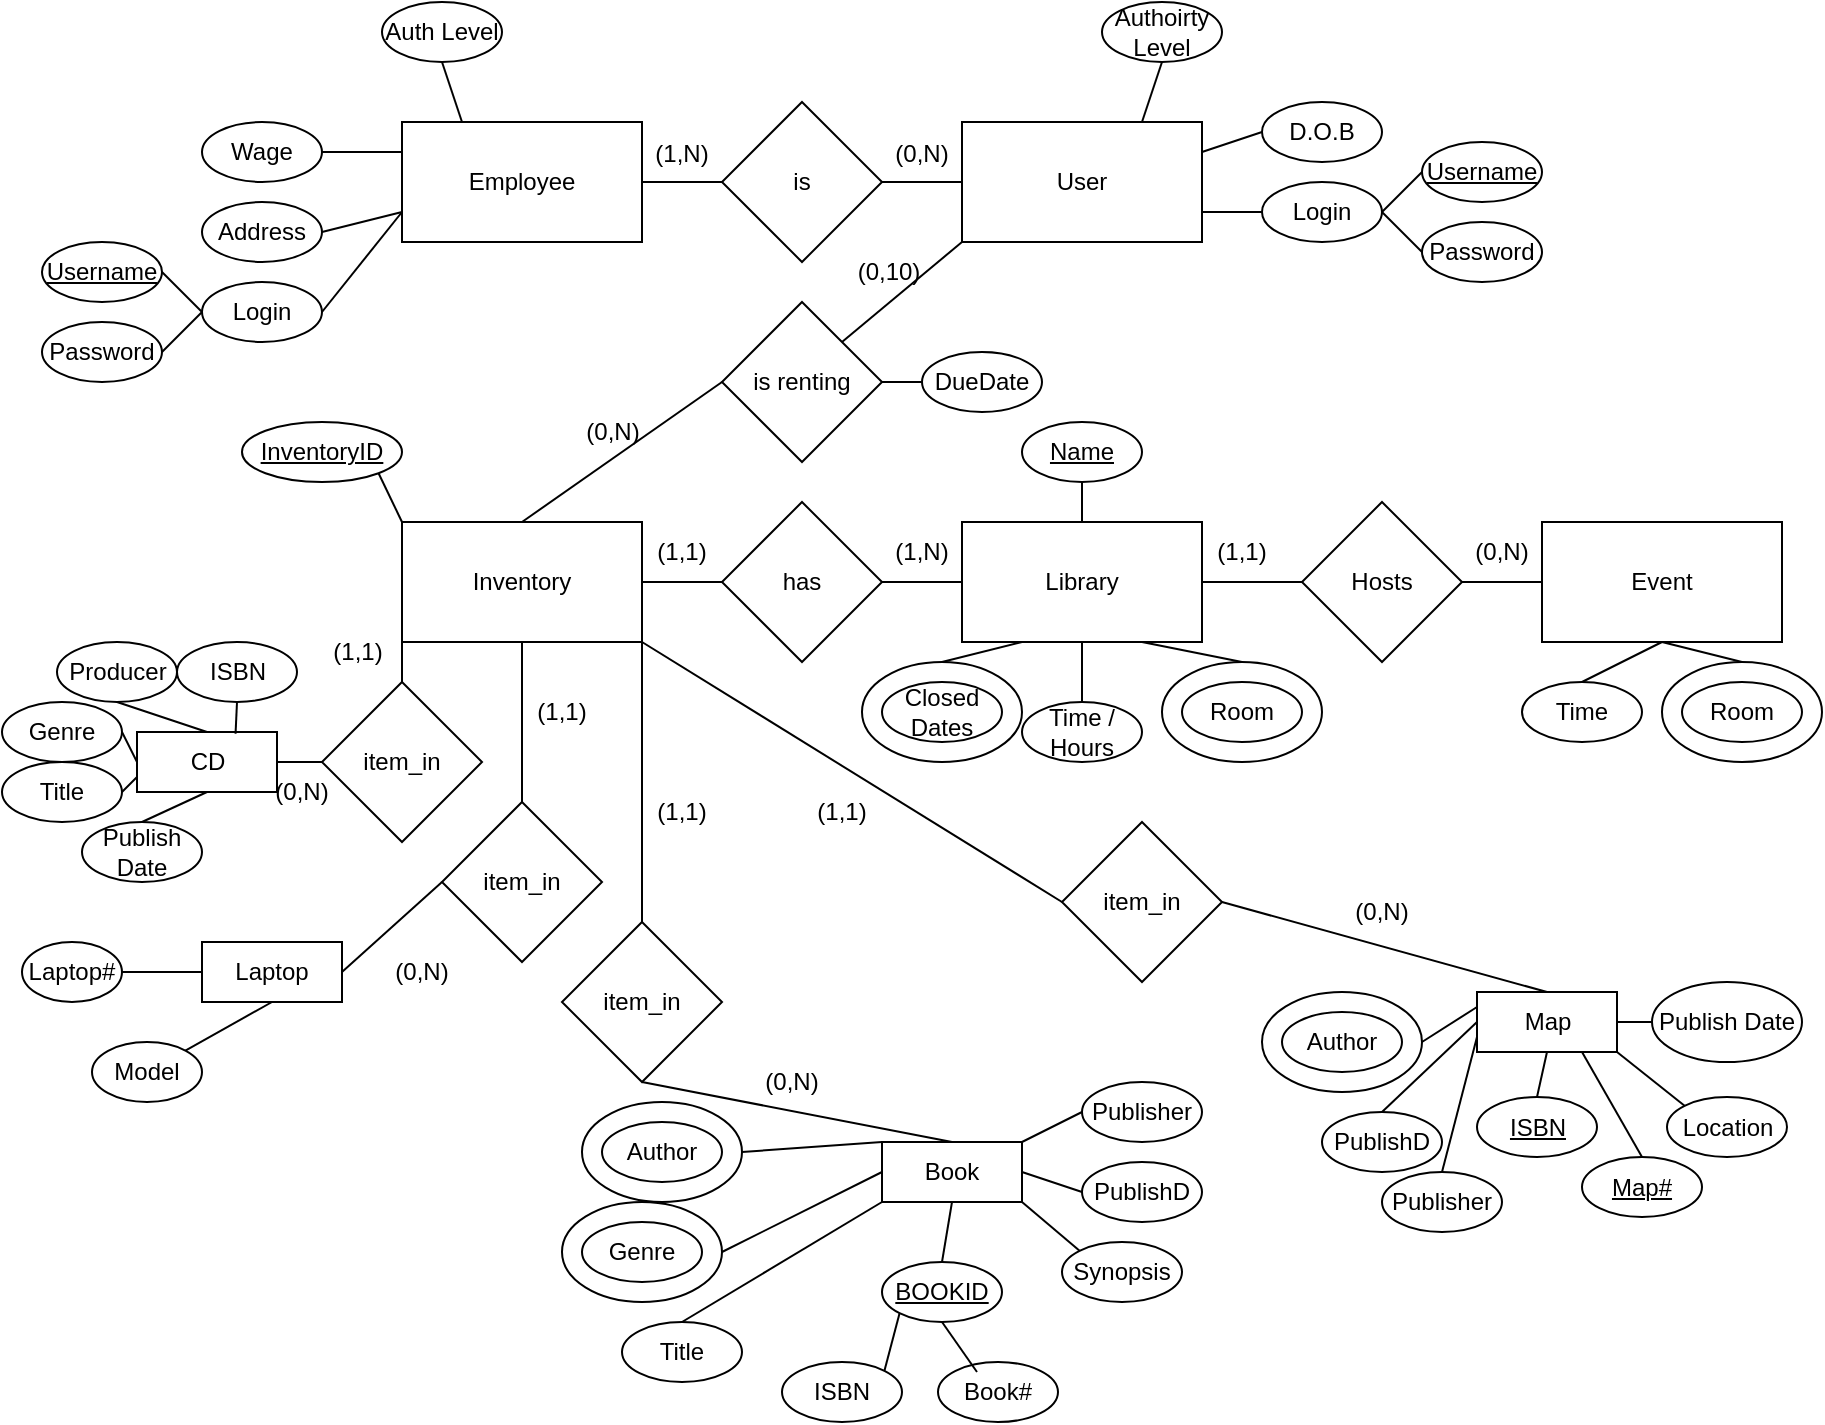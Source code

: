 <mxfile>
    <diagram id="7cVWoikjw2al0mrFs_u3" name="Page-1">
        <mxGraphModel dx="490" dy="432" grid="1" gridSize="10" guides="1" tooltips="1" connect="1" arrows="1" fold="1" page="1" pageScale="1" pageWidth="850" pageHeight="1100" math="0" shadow="0">
            <root>
                <mxCell id="0"/>
                <mxCell id="1" parent="0"/>
                <mxCell id="153" value="" style="ellipse;whiteSpace=wrap;html=1;" parent="1" vertex="1">
                    <mxGeometry x="630" y="525" width="80" height="50" as="geometry"/>
                </mxCell>
                <mxCell id="6" value="" style="ellipse;whiteSpace=wrap;html=1;" parent="1" vertex="1">
                    <mxGeometry x="580" y="360" width="80" height="50" as="geometry"/>
                </mxCell>
                <mxCell id="59" style="edgeStyle=none;html=1;exitX=1;exitY=0.5;exitDx=0;exitDy=0;entryX=0;entryY=0.5;entryDx=0;entryDy=0;endArrow=none;endFill=0;" parent="1" source="2" target="58" edge="1">
                    <mxGeometry relative="1" as="geometry"/>
                </mxCell>
                <mxCell id="2" value="Library" style="rounded=0;whiteSpace=wrap;html=1;" parent="1" vertex="1">
                    <mxGeometry x="480" y="290" width="120" height="60" as="geometry"/>
                </mxCell>
                <mxCell id="49" style="edgeStyle=none;html=1;exitX=1;exitY=0.5;exitDx=0;exitDy=0;entryX=0;entryY=0.5;entryDx=0;entryDy=0;endArrow=none;endFill=0;" parent="1" source="3" target="2" edge="1">
                    <mxGeometry relative="1" as="geometry"/>
                </mxCell>
                <mxCell id="3" value="has" style="rhombus;whiteSpace=wrap;html=1;" parent="1" vertex="1">
                    <mxGeometry x="360" y="280" width="80" height="80" as="geometry"/>
                </mxCell>
                <mxCell id="5" value="Room" style="ellipse;whiteSpace=wrap;html=1;" parent="1" vertex="1">
                    <mxGeometry x="590" y="370" width="60" height="30" as="geometry"/>
                </mxCell>
                <mxCell id="8" value="Time / Hours" style="ellipse;whiteSpace=wrap;html=1;" parent="1" vertex="1">
                    <mxGeometry x="510" y="380" width="60" height="30" as="geometry"/>
                </mxCell>
                <mxCell id="10" value="" style="endArrow=none;html=1;entryX=0.5;entryY=0;entryDx=0;entryDy=0;exitX=0.5;exitY=1;exitDx=0;exitDy=0;" parent="1" source="2" target="8" edge="1">
                    <mxGeometry width="50" height="50" relative="1" as="geometry">
                        <mxPoint x="520" y="360" as="sourcePoint"/>
                        <mxPoint x="480" y="380" as="targetPoint"/>
                    </mxGeometry>
                </mxCell>
                <mxCell id="11" value="" style="endArrow=none;html=1;entryX=0.5;entryY=0;entryDx=0;entryDy=0;exitX=0.75;exitY=1;exitDx=0;exitDy=0;" parent="1" source="2" target="6" edge="1">
                    <mxGeometry width="50" height="50" relative="1" as="geometry">
                        <mxPoint x="530" y="370" as="sourcePoint"/>
                        <mxPoint x="490" y="390" as="targetPoint"/>
                    </mxGeometry>
                </mxCell>
                <mxCell id="12" value="Employee" style="rounded=0;whiteSpace=wrap;html=1;" parent="1" vertex="1">
                    <mxGeometry x="200" y="90" width="120" height="60" as="geometry"/>
                </mxCell>
                <mxCell id="14" value="Wage" style="ellipse;whiteSpace=wrap;html=1;" parent="1" vertex="1">
                    <mxGeometry x="100" y="90" width="60" height="30" as="geometry"/>
                </mxCell>
                <mxCell id="16" value="Address" style="ellipse;whiteSpace=wrap;html=1;" parent="1" vertex="1">
                    <mxGeometry x="100" y="130" width="60" height="30" as="geometry"/>
                </mxCell>
                <mxCell id="17" value="Login" style="ellipse;whiteSpace=wrap;html=1;" parent="1" vertex="1">
                    <mxGeometry x="100" y="170" width="60" height="30" as="geometry"/>
                </mxCell>
                <mxCell id="18" value="Username" style="ellipse;whiteSpace=wrap;html=1;fontStyle=4" vertex="1" parent="1">
                    <mxGeometry x="20" y="150" width="60" height="30" as="geometry"/>
                </mxCell>
                <mxCell id="20" value="" style="endArrow=none;html=1;entryX=0;entryY=0.5;entryDx=0;entryDy=0;exitX=1;exitY=0.5;exitDx=0;exitDy=0;" edge="1" parent="1" source="18" target="17">
                    <mxGeometry width="50" height="50" relative="1" as="geometry">
                        <mxPoint x="50" y="350" as="sourcePoint"/>
                        <mxPoint x="110" y="220" as="targetPoint"/>
                    </mxGeometry>
                </mxCell>
                <mxCell id="21" value="" style="endArrow=none;html=1;entryX=1;entryY=0.5;entryDx=0;entryDy=0;exitX=0;exitY=0.5;exitDx=0;exitDy=0;" edge="1" parent="1" source="17" target="188">
                    <mxGeometry width="50" height="50" relative="1" as="geometry">
                        <mxPoint x="50" y="330" as="sourcePoint"/>
                        <mxPoint x="80.0" y="205" as="targetPoint"/>
                    </mxGeometry>
                </mxCell>
                <mxCell id="22" value="" style="endArrow=none;html=1;exitX=1;exitY=0.5;exitDx=0;exitDy=0;entryX=0;entryY=0.75;entryDx=0;entryDy=0;" parent="1" source="17" target="12" edge="1">
                    <mxGeometry width="50" height="50" relative="1" as="geometry">
                        <mxPoint x="70" y="330" as="sourcePoint"/>
                        <mxPoint x="210" y="190" as="targetPoint"/>
                    </mxGeometry>
                </mxCell>
                <mxCell id="23" value="" style="endArrow=none;html=1;exitX=1;exitY=0.5;exitDx=0;exitDy=0;entryX=0;entryY=0.75;entryDx=0;entryDy=0;" parent="1" source="16" target="12" edge="1">
                    <mxGeometry width="50" height="50" relative="1" as="geometry">
                        <mxPoint x="50" y="310" as="sourcePoint"/>
                        <mxPoint x="200" y="140" as="targetPoint"/>
                    </mxGeometry>
                </mxCell>
                <mxCell id="24" value="" style="endArrow=none;html=1;exitX=1;exitY=0.5;exitDx=0;exitDy=0;entryX=0;entryY=0.25;entryDx=0;entryDy=0;" parent="1" source="14" target="12" edge="1">
                    <mxGeometry width="50" height="50" relative="1" as="geometry">
                        <mxPoint x="50" y="340" as="sourcePoint"/>
                        <mxPoint x="200" y="105" as="targetPoint"/>
                    </mxGeometry>
                </mxCell>
                <mxCell id="26" value="Auth Level" style="ellipse;whiteSpace=wrap;html=1;" parent="1" vertex="1">
                    <mxGeometry x="190" y="30" width="60" height="30" as="geometry"/>
                </mxCell>
                <mxCell id="27" value="" style="endArrow=none;html=1;entryX=0.5;entryY=1;entryDx=0;entryDy=0;exitX=0.25;exitY=0;exitDx=0;exitDy=0;" parent="1" source="12" target="26" edge="1">
                    <mxGeometry width="50" height="50" relative="1" as="geometry">
                        <mxPoint x="140" y="290" as="sourcePoint"/>
                        <mxPoint x="190" y="240" as="targetPoint"/>
                    </mxGeometry>
                </mxCell>
                <mxCell id="44" style="edgeStyle=none;html=1;exitX=1;exitY=0.5;exitDx=0;exitDy=0;entryX=0;entryY=0.5;entryDx=0;entryDy=0;endArrow=none;endFill=0;" parent="1" source="28" target="29" edge="1">
                    <mxGeometry relative="1" as="geometry"/>
                </mxCell>
                <mxCell id="28" value="is" style="rhombus;whiteSpace=wrap;html=1;" parent="1" vertex="1">
                    <mxGeometry x="360" y="80" width="80" height="80" as="geometry"/>
                </mxCell>
                <mxCell id="141" style="edgeStyle=none;html=1;entryX=1;entryY=0;entryDx=0;entryDy=0;endArrow=none;endFill=0;exitX=0;exitY=1;exitDx=0;exitDy=0;" parent="1" source="29" target="140" edge="1">
                    <mxGeometry relative="1" as="geometry"/>
                </mxCell>
                <mxCell id="29" value="User" style="rounded=0;whiteSpace=wrap;html=1;" parent="1" vertex="1">
                    <mxGeometry x="480" y="90" width="120" height="60" as="geometry"/>
                </mxCell>
                <mxCell id="42" style="edgeStyle=none;html=1;exitX=0;exitY=0.5;exitDx=0;exitDy=0;entryX=1;entryY=0.5;entryDx=0;entryDy=0;endArrow=none;endFill=0;" parent="1" source="31" target="33" edge="1">
                    <mxGeometry relative="1" as="geometry"/>
                </mxCell>
                <mxCell id="31" value="Username" style="ellipse;whiteSpace=wrap;html=1;fontStyle=4" parent="1" vertex="1">
                    <mxGeometry x="710" y="100" width="60" height="30" as="geometry"/>
                </mxCell>
                <mxCell id="33" value="Login" style="ellipse;whiteSpace=wrap;html=1;fontStyle=0" parent="1" vertex="1">
                    <mxGeometry x="630" y="120" width="60" height="30" as="geometry"/>
                </mxCell>
                <mxCell id="41" style="edgeStyle=none;html=1;exitX=0;exitY=0.5;exitDx=0;exitDy=0;entryX=1;entryY=0.5;entryDx=0;entryDy=0;endArrow=none;endFill=0;" parent="1" source="34" target="33" edge="1">
                    <mxGeometry relative="1" as="geometry"/>
                </mxCell>
                <mxCell id="34" value="Password" style="ellipse;whiteSpace=wrap;html=1;fontStyle=0" parent="1" vertex="1">
                    <mxGeometry x="710" y="140" width="60" height="30" as="geometry"/>
                </mxCell>
                <mxCell id="40" style="edgeStyle=none;html=1;exitX=0;exitY=0.5;exitDx=0;exitDy=0;entryX=1;entryY=0.25;entryDx=0;entryDy=0;endArrow=none;endFill=0;" parent="1" source="35" target="29" edge="1">
                    <mxGeometry relative="1" as="geometry"/>
                </mxCell>
                <mxCell id="35" value="D.O.B" style="ellipse;whiteSpace=wrap;html=1;" parent="1" vertex="1">
                    <mxGeometry x="630" y="80" width="60" height="30" as="geometry"/>
                </mxCell>
                <mxCell id="36" value="Authoirty Level" style="ellipse;whiteSpace=wrap;html=1;" parent="1" vertex="1">
                    <mxGeometry x="550" y="30" width="60" height="30" as="geometry"/>
                </mxCell>
                <mxCell id="38" value="" style="endArrow=none;html=1;entryX=0.5;entryY=1;entryDx=0;entryDy=0;exitX=0.75;exitY=0;exitDx=0;exitDy=0;" parent="1" source="29" target="36" edge="1">
                    <mxGeometry width="50" height="50" relative="1" as="geometry">
                        <mxPoint x="570" y="90" as="sourcePoint"/>
                        <mxPoint x="570" y="210" as="targetPoint"/>
                    </mxGeometry>
                </mxCell>
                <mxCell id="39" value="" style="endArrow=none;html=1;entryX=1;entryY=0.75;entryDx=0;entryDy=0;exitX=0;exitY=0.5;exitDx=0;exitDy=0;" parent="1" source="33" target="29" edge="1">
                    <mxGeometry width="50" height="50" relative="1" as="geometry">
                        <mxPoint x="520" y="100" as="sourcePoint"/>
                        <mxPoint x="510" y="70" as="targetPoint"/>
                    </mxGeometry>
                </mxCell>
                <mxCell id="48" style="edgeStyle=none;html=1;exitX=1;exitY=0.5;exitDx=0;exitDy=0;entryX=0;entryY=0.5;entryDx=0;entryDy=0;endArrow=none;endFill=0;" parent="1" source="45" target="3" edge="1">
                    <mxGeometry relative="1" as="geometry">
                        <Array as="points"/>
                    </mxGeometry>
                </mxCell>
                <mxCell id="123" style="edgeStyle=none;html=1;entryX=0.5;entryY=0;entryDx=0;entryDy=0;endArrow=none;endFill=0;exitX=1;exitY=1;exitDx=0;exitDy=0;" parent="1" source="45" target="121" edge="1">
                    <mxGeometry relative="1" as="geometry">
                        <mxPoint x="300" y="360" as="sourcePoint"/>
                    </mxGeometry>
                </mxCell>
                <mxCell id="186" style="edgeStyle=none;html=1;exitX=0;exitY=0;exitDx=0;exitDy=0;entryX=1;entryY=1;entryDx=0;entryDy=0;endArrow=none;endFill=0;" edge="1" parent="1" source="45" target="185">
                    <mxGeometry relative="1" as="geometry"/>
                </mxCell>
                <mxCell id="45" value="Inventory" style="rounded=0;whiteSpace=wrap;html=1;" parent="1" vertex="1">
                    <mxGeometry x="200" y="290" width="120" height="60" as="geometry"/>
                </mxCell>
                <mxCell id="46" value="" style="html=1;endArrow=none;endFill=0;entryX=0;entryY=0.5;entryDx=0;entryDy=0;exitX=1;exitY=0.5;exitDx=0;exitDy=0;" parent="1" source="12" target="28" edge="1">
                    <mxGeometry width="100" relative="1" as="geometry">
                        <mxPoint x="250" y="240" as="sourcePoint"/>
                        <mxPoint x="350" y="240" as="targetPoint"/>
                    </mxGeometry>
                </mxCell>
                <mxCell id="50" value="Event" style="rounded=0;whiteSpace=wrap;html=1;" parent="1" vertex="1">
                    <mxGeometry x="770" y="290" width="120" height="60" as="geometry"/>
                </mxCell>
                <mxCell id="56" style="edgeStyle=none;html=1;exitX=0.5;exitY=0;exitDx=0;exitDy=0;entryX=0.5;entryY=1;entryDx=0;entryDy=0;endArrow=none;endFill=0;" parent="1" source="51" target="50" edge="1">
                    <mxGeometry relative="1" as="geometry"/>
                </mxCell>
                <mxCell id="51" value="Time" style="ellipse;whiteSpace=wrap;html=1;" parent="1" vertex="1">
                    <mxGeometry x="760" y="370" width="60" height="30" as="geometry"/>
                </mxCell>
                <mxCell id="57" style="edgeStyle=none;html=1;exitX=0.5;exitY=0;exitDx=0;exitDy=0;entryX=0.5;entryY=1;entryDx=0;entryDy=0;endArrow=none;endFill=0;" parent="1" source="52" target="50" edge="1">
                    <mxGeometry relative="1" as="geometry"/>
                </mxCell>
                <mxCell id="52" value="" style="ellipse;whiteSpace=wrap;html=1;" parent="1" vertex="1">
                    <mxGeometry x="830" y="360" width="80" height="50" as="geometry"/>
                </mxCell>
                <mxCell id="53" value="Room" style="ellipse;whiteSpace=wrap;html=1;" parent="1" vertex="1">
                    <mxGeometry x="840" y="370" width="60" height="30" as="geometry"/>
                </mxCell>
                <mxCell id="60" style="edgeStyle=none;html=1;exitX=1;exitY=0.5;exitDx=0;exitDy=0;entryX=0;entryY=0.5;entryDx=0;entryDy=0;endArrow=none;endFill=0;" parent="1" source="58" target="50" edge="1">
                    <mxGeometry relative="1" as="geometry"/>
                </mxCell>
                <mxCell id="58" value="Hosts" style="rhombus;whiteSpace=wrap;html=1;" parent="1" vertex="1">
                    <mxGeometry x="650" y="280" width="80" height="80" as="geometry"/>
                </mxCell>
                <mxCell id="62" style="edgeStyle=none;html=1;exitX=0.5;exitY=0;exitDx=0;exitDy=0;entryX=0;entryY=1;entryDx=0;entryDy=0;endArrow=none;endFill=0;" parent="1" source="61" target="45" edge="1">
                    <mxGeometry relative="1" as="geometry"/>
                </mxCell>
                <mxCell id="145" style="edgeStyle=none;html=1;entryX=1;entryY=0.5;entryDx=0;entryDy=0;endArrow=none;endFill=0;exitX=0;exitY=0.5;exitDx=0;exitDy=0;" parent="1" source="61" target="66" edge="1">
                    <mxGeometry relative="1" as="geometry">
                        <mxPoint x="210" y="410" as="sourcePoint"/>
                    </mxGeometry>
                </mxCell>
                <mxCell id="61" value="item_in" style="rhombus;whiteSpace=wrap;html=1;" parent="1" vertex="1">
                    <mxGeometry x="160" y="370" width="80" height="80" as="geometry"/>
                </mxCell>
                <mxCell id="88" style="edgeStyle=none;html=1;exitX=1;exitY=0;exitDx=0;exitDy=0;entryX=0;entryY=0.5;entryDx=0;entryDy=0;endArrow=none;endFill=0;" parent="1" source="63" target="87" edge="1">
                    <mxGeometry relative="1" as="geometry"/>
                </mxCell>
                <mxCell id="164" style="edgeStyle=none;html=1;exitX=0;exitY=0.5;exitDx=0;exitDy=0;entryX=1;entryY=0.5;entryDx=0;entryDy=0;endArrow=none;endFill=0;" parent="1" source="63" target="155" edge="1">
                    <mxGeometry relative="1" as="geometry"/>
                </mxCell>
                <mxCell id="168" style="edgeStyle=none;html=1;exitX=0.5;exitY=1;exitDx=0;exitDy=0;entryX=0.5;entryY=0;entryDx=0;entryDy=0;endArrow=none;endFill=0;" parent="1" source="63" target="167" edge="1">
                    <mxGeometry relative="1" as="geometry"/>
                </mxCell>
                <mxCell id="63" value="Book" style="rounded=0;whiteSpace=wrap;html=1;" parent="1" vertex="1">
                    <mxGeometry x="440" y="600" width="70" height="30" as="geometry"/>
                </mxCell>
                <mxCell id="66" value="CD" style="rounded=0;whiteSpace=wrap;html=1;" parent="1" vertex="1">
                    <mxGeometry x="67.5" y="395" width="70" height="30" as="geometry"/>
                </mxCell>
                <mxCell id="67" value="Map" style="rounded=0;whiteSpace=wrap;html=1;" parent="1" vertex="1">
                    <mxGeometry x="737.5" y="525" width="70" height="30" as="geometry"/>
                </mxCell>
                <mxCell id="68" value="Laptop" style="rounded=0;whiteSpace=wrap;html=1;" parent="1" vertex="1">
                    <mxGeometry x="100" y="500" width="70" height="30" as="geometry"/>
                </mxCell>
                <mxCell id="96" style="edgeStyle=none;html=1;exitX=0.5;exitY=0;exitDx=0;exitDy=0;entryX=0;entryY=1;entryDx=0;entryDy=0;endArrow=none;endFill=0;" parent="1" source="71" target="63" edge="1">
                    <mxGeometry relative="1" as="geometry"/>
                </mxCell>
                <mxCell id="71" value="Title" style="ellipse;whiteSpace=wrap;html=1;" parent="1" vertex="1">
                    <mxGeometry x="310" y="690" width="60" height="30" as="geometry"/>
                </mxCell>
                <mxCell id="78" style="edgeStyle=none;html=1;exitX=0;exitY=0.5;exitDx=0;exitDy=0;entryX=1;entryY=0.5;entryDx=0;entryDy=0;endArrow=none;endFill=0;" parent="1" source="72" target="63" edge="1">
                    <mxGeometry relative="1" as="geometry"/>
                </mxCell>
                <mxCell id="72" value="PublishD" style="ellipse;whiteSpace=wrap;html=1;" parent="1" vertex="1">
                    <mxGeometry x="540" y="610" width="60" height="30" as="geometry"/>
                </mxCell>
                <mxCell id="154" style="edgeStyle=none;html=1;exitX=1;exitY=0.5;exitDx=0;exitDy=0;entryX=0;entryY=0.75;entryDx=0;entryDy=0;endArrow=none;endFill=0;" parent="1" source="74" target="66" edge="1">
                    <mxGeometry relative="1" as="geometry"/>
                </mxCell>
                <mxCell id="74" value="Title" style="ellipse;whiteSpace=wrap;html=1;" parent="1" vertex="1">
                    <mxGeometry y="410" width="60" height="30" as="geometry"/>
                </mxCell>
                <mxCell id="81" style="edgeStyle=none;html=1;exitX=0.5;exitY=0;exitDx=0;exitDy=0;endArrow=none;endFill=0;entryX=0.5;entryY=1;entryDx=0;entryDy=0;" parent="1" source="77" target="66" edge="1">
                    <mxGeometry relative="1" as="geometry">
                        <mxPoint x="107.5" y="435" as="targetPoint"/>
                    </mxGeometry>
                </mxCell>
                <mxCell id="77" value="Publish Date" style="ellipse;whiteSpace=wrap;html=1;" parent="1" vertex="1">
                    <mxGeometry x="40" y="440" width="60" height="30" as="geometry"/>
                </mxCell>
                <mxCell id="79" value="Book#" style="ellipse;whiteSpace=wrap;html=1;" parent="1" vertex="1">
                    <mxGeometry x="468" y="710" width="60" height="30" as="geometry"/>
                </mxCell>
                <mxCell id="82" style="edgeStyle=none;html=1;exitX=0.5;exitY=1;exitDx=0;exitDy=0;entryX=0.5;entryY=0;entryDx=0;entryDy=0;endArrow=none;endFill=0;" parent="1" source="80" target="66" edge="1">
                    <mxGeometry relative="1" as="geometry"/>
                </mxCell>
                <mxCell id="80" value="Producer" style="ellipse;whiteSpace=wrap;html=1;" parent="1" vertex="1">
                    <mxGeometry x="27.5" y="350" width="60" height="30" as="geometry"/>
                </mxCell>
                <mxCell id="94" style="edgeStyle=none;html=1;exitX=0;exitY=0;exitDx=0;exitDy=0;entryX=1;entryY=1;entryDx=0;entryDy=0;endArrow=none;endFill=0;" parent="1" source="83" target="63" edge="1">
                    <mxGeometry relative="1" as="geometry"/>
                </mxCell>
                <mxCell id="83" value="Synopsis" style="ellipse;whiteSpace=wrap;html=1;" parent="1" vertex="1">
                    <mxGeometry x="530" y="650" width="60" height="30" as="geometry"/>
                </mxCell>
                <mxCell id="85" style="edgeStyle=none;html=1;exitX=1;exitY=0.5;exitDx=0;exitDy=0;entryX=0;entryY=0.5;entryDx=0;entryDy=0;endArrow=none;endFill=0;" parent="1" source="84" target="66" edge="1">
                    <mxGeometry relative="1" as="geometry"/>
                </mxCell>
                <mxCell id="84" value="Genre" style="ellipse;whiteSpace=wrap;html=1;" parent="1" vertex="1">
                    <mxGeometry y="380" width="60" height="30" as="geometry"/>
                </mxCell>
                <mxCell id="87" value="Publisher" style="ellipse;whiteSpace=wrap;html=1;" parent="1" vertex="1">
                    <mxGeometry x="540" y="570" width="60" height="30" as="geometry"/>
                </mxCell>
                <mxCell id="101" style="edgeStyle=none;html=1;entryX=0.5;entryY=1;entryDx=0;entryDy=0;endArrow=none;endFill=0;" parent="1" source="92" target="68" edge="1">
                    <mxGeometry relative="1" as="geometry"/>
                </mxCell>
                <mxCell id="92" value="Model" style="ellipse;whiteSpace=wrap;html=1;" parent="1" vertex="1">
                    <mxGeometry x="45" y="550" width="55" height="30" as="geometry"/>
                </mxCell>
                <mxCell id="99" value="ISBN" style="ellipse;whiteSpace=wrap;html=1;" parent="1" vertex="1">
                    <mxGeometry x="390" y="710" width="60" height="30" as="geometry"/>
                </mxCell>
                <mxCell id="103" style="edgeStyle=none;html=1;endArrow=none;endFill=0;" parent="1" source="97" target="68" edge="1">
                    <mxGeometry relative="1" as="geometry"/>
                </mxCell>
                <mxCell id="97" value="Laptop#" style="ellipse;whiteSpace=wrap;html=1;" parent="1" vertex="1">
                    <mxGeometry x="10" y="500" width="50" height="30" as="geometry"/>
                </mxCell>
                <mxCell id="112" style="edgeStyle=none;html=1;endArrow=none;endFill=0;entryX=1;entryY=0.5;entryDx=0;entryDy=0;" parent="1" source="105" target="67" edge="1">
                    <mxGeometry relative="1" as="geometry">
                        <mxPoint x="773" y="545" as="targetPoint"/>
                    </mxGeometry>
                </mxCell>
                <mxCell id="105" value="Publish Date" style="ellipse;whiteSpace=wrap;html=1;" parent="1" vertex="1">
                    <mxGeometry x="825" y="520" width="75" height="40" as="geometry"/>
                </mxCell>
                <mxCell id="109" value="" style="ellipse;whiteSpace=wrap;html=1;" parent="1" vertex="1">
                    <mxGeometry x="430" y="360" width="80" height="50" as="geometry"/>
                </mxCell>
                <mxCell id="110" value="Closed Dates" style="ellipse;whiteSpace=wrap;html=1;" parent="1" vertex="1">
                    <mxGeometry x="440" y="370" width="60" height="30" as="geometry"/>
                </mxCell>
                <mxCell id="111" value="" style="endArrow=none;html=1;entryX=0.5;entryY=0;entryDx=0;entryDy=0;exitX=0.25;exitY=1;exitDx=0;exitDy=0;" parent="1" source="2" target="109" edge="1">
                    <mxGeometry width="50" height="50" relative="1" as="geometry">
                        <mxPoint x="430" y="430" as="sourcePoint"/>
                        <mxPoint x="350" y="470" as="targetPoint"/>
                    </mxGeometry>
                </mxCell>
                <mxCell id="174" style="edgeStyle=none;html=1;exitX=0.5;exitY=0;exitDx=0;exitDy=0;entryX=0.75;entryY=1;entryDx=0;entryDy=0;endArrow=none;endFill=0;" parent="1" source="114" target="67" edge="1">
                    <mxGeometry relative="1" as="geometry"/>
                </mxCell>
                <mxCell id="114" value="&lt;span&gt;Map#&lt;/span&gt;" style="ellipse;whiteSpace=wrap;html=1;fontStyle=4" parent="1" vertex="1">
                    <mxGeometry x="790" y="607.5" width="60" height="30" as="geometry"/>
                </mxCell>
                <mxCell id="115" value="(1,N)" style="text;html=1;strokeColor=none;fillColor=none;align=center;verticalAlign=middle;whiteSpace=wrap;rounded=0;" parent="1" vertex="1">
                    <mxGeometry x="310" y="91" width="60" height="30" as="geometry"/>
                </mxCell>
                <mxCell id="116" value="(0,N)" style="text;html=1;strokeColor=none;fillColor=none;align=center;verticalAlign=middle;whiteSpace=wrap;rounded=0;" parent="1" vertex="1">
                    <mxGeometry x="430" y="91" width="60" height="30" as="geometry"/>
                </mxCell>
                <mxCell id="120" style="edgeStyle=none;html=1;exitX=0;exitY=0;exitDx=0;exitDy=0;entryX=1;entryY=1;entryDx=0;entryDy=0;endArrow=none;endFill=0;" parent="1" source="119" target="67" edge="1">
                    <mxGeometry relative="1" as="geometry"/>
                </mxCell>
                <mxCell id="119" value="Location" style="ellipse;whiteSpace=wrap;html=1;" parent="1" vertex="1">
                    <mxGeometry x="832.5" y="577.5" width="60" height="30" as="geometry"/>
                </mxCell>
                <mxCell id="124" style="edgeStyle=none;html=1;exitX=0.5;exitY=1;exitDx=0;exitDy=0;entryX=0.5;entryY=0;entryDx=0;entryDy=0;endArrow=none;endFill=0;" parent="1" source="121" target="63" edge="1">
                    <mxGeometry relative="1" as="geometry"/>
                </mxCell>
                <mxCell id="121" value="item_in" style="rhombus;whiteSpace=wrap;html=1;" parent="1" vertex="1">
                    <mxGeometry x="280" y="490" width="80" height="80" as="geometry"/>
                </mxCell>
                <mxCell id="125" value="(1,1)" style="text;html=1;strokeColor=none;fillColor=none;align=center;verticalAlign=middle;whiteSpace=wrap;rounded=0;" parent="1" vertex="1">
                    <mxGeometry x="310" y="290" width="60" height="30" as="geometry"/>
                </mxCell>
                <mxCell id="172" style="edgeStyle=none;html=1;exitX=0.5;exitY=0;exitDx=0;exitDy=0;entryX=0.5;entryY=1;entryDx=0;entryDy=0;endArrow=none;endFill=0;" parent="1" source="126" target="67" edge="1">
                    <mxGeometry relative="1" as="geometry"/>
                </mxCell>
                <mxCell id="126" value="&lt;u&gt;ISBN&lt;/u&gt;" style="ellipse;whiteSpace=wrap;html=1;" parent="1" vertex="1">
                    <mxGeometry x="737.5" y="577.5" width="60" height="30" as="geometry"/>
                </mxCell>
                <mxCell id="127" value="(1,N)" style="text;html=1;strokeColor=none;fillColor=none;align=center;verticalAlign=middle;whiteSpace=wrap;rounded=0;" parent="1" vertex="1">
                    <mxGeometry x="430" y="290" width="60" height="30" as="geometry"/>
                </mxCell>
                <mxCell id="128" value="(1,1)" style="text;html=1;strokeColor=none;fillColor=none;align=center;verticalAlign=middle;whiteSpace=wrap;rounded=0;" parent="1" vertex="1">
                    <mxGeometry x="590" y="290" width="60" height="30" as="geometry"/>
                </mxCell>
                <mxCell id="130" value="(0,N)" style="text;html=1;strokeColor=none;fillColor=none;align=center;verticalAlign=middle;whiteSpace=wrap;rounded=0;" parent="1" vertex="1">
                    <mxGeometry x="720" y="290" width="60" height="30" as="geometry"/>
                </mxCell>
                <mxCell id="132" value="" style="endArrow=none;html=1;entryX=0;entryY=0.75;entryDx=0;entryDy=0;exitX=0.5;exitY=0;exitDx=0;exitDy=0;" parent="1" source="133" target="67" edge="1">
                    <mxGeometry width="50" height="50" relative="1" as="geometry">
                        <mxPoint x="640" y="555" as="sourcePoint"/>
                        <mxPoint x="737.5" y="557.5" as="targetPoint"/>
                    </mxGeometry>
                </mxCell>
                <mxCell id="133" value="Publisher" style="ellipse;whiteSpace=wrap;html=1;" parent="1" vertex="1">
                    <mxGeometry x="690" y="615" width="60" height="30" as="geometry"/>
                </mxCell>
                <mxCell id="136" value="(0,N)" style="text;html=1;strokeColor=none;fillColor=none;align=center;verticalAlign=middle;whiteSpace=wrap;rounded=0;" parent="1" vertex="1">
                    <mxGeometry x="365" y="555" width="60" height="30" as="geometry"/>
                </mxCell>
                <mxCell id="138" style="edgeStyle=none;html=1;exitX=0.5;exitY=1;exitDx=0;exitDy=0;entryX=0.704;entryY=0.029;entryDx=0;entryDy=0;entryPerimeter=0;endArrow=none;endFill=0;" parent="1" source="137" target="66" edge="1">
                    <mxGeometry relative="1" as="geometry"/>
                </mxCell>
                <mxCell id="137" value="ISBN" style="ellipse;whiteSpace=wrap;html=1;" parent="1" vertex="1">
                    <mxGeometry x="87.5" y="350" width="60" height="30" as="geometry"/>
                </mxCell>
                <mxCell id="139" value="(1,1)" style="text;html=1;strokeColor=none;fillColor=none;align=center;verticalAlign=middle;whiteSpace=wrap;rounded=0;" parent="1" vertex="1">
                    <mxGeometry x="310" y="420" width="60" height="30" as="geometry"/>
                </mxCell>
                <mxCell id="142" style="edgeStyle=none;html=1;exitX=0;exitY=0.5;exitDx=0;exitDy=0;entryX=0.5;entryY=0;entryDx=0;entryDy=0;endArrow=none;endFill=0;" parent="1" source="140" target="45" edge="1">
                    <mxGeometry relative="1" as="geometry"/>
                </mxCell>
                <mxCell id="140" value="is renting" style="rhombus;whiteSpace=wrap;html=1;" parent="1" vertex="1">
                    <mxGeometry x="360" y="180" width="80" height="80" as="geometry"/>
                </mxCell>
                <mxCell id="143" value="(0,10)" style="text;html=1;align=center;verticalAlign=middle;resizable=0;points=[];autosize=1;strokeColor=none;fillColor=none;" parent="1" vertex="1">
                    <mxGeometry x="418" y="150" width="50" height="30" as="geometry"/>
                </mxCell>
                <mxCell id="146" style="edgeStyle=none;html=1;exitX=0;exitY=0.5;exitDx=0;exitDy=0;entryX=1;entryY=0.5;entryDx=0;entryDy=0;endArrow=none;endFill=0;" parent="1" source="144" target="140" edge="1">
                    <mxGeometry relative="1" as="geometry"/>
                </mxCell>
                <mxCell id="144" value="DueDate" style="ellipse;whiteSpace=wrap;html=1;" parent="1" vertex="1">
                    <mxGeometry x="460" y="205" width="60" height="30" as="geometry"/>
                </mxCell>
                <mxCell id="147" value="" style="endArrow=none;html=1;entryX=0;entryY=0.5;entryDx=0;entryDy=0;exitX=0.5;exitY=0;exitDx=0;exitDy=0;" parent="1" source="148" target="67" edge="1">
                    <mxGeometry width="50" height="50" relative="1" as="geometry">
                        <mxPoint x="630" y="575" as="sourcePoint"/>
                        <mxPoint x="667.5" y="555" as="targetPoint"/>
                    </mxGeometry>
                </mxCell>
                <mxCell id="148" value="PublishD" style="ellipse;whiteSpace=wrap;html=1;" parent="1" vertex="1">
                    <mxGeometry x="660" y="585" width="60" height="30" as="geometry"/>
                </mxCell>
                <mxCell id="149" value="(0,N)" style="text;html=1;align=center;verticalAlign=middle;resizable=0;points=[];autosize=1;strokeColor=none;fillColor=none;" parent="1" vertex="1">
                    <mxGeometry x="280" y="230" width="50" height="30" as="geometry"/>
                </mxCell>
                <mxCell id="150" value="" style="endArrow=none;html=1;entryX=1;entryY=0.5;entryDx=0;entryDy=0;exitX=0;exitY=0.25;exitDx=0;exitDy=0;" parent="1" source="67" target="153" edge="1">
                    <mxGeometry width="50" height="50" relative="1" as="geometry">
                        <mxPoint x="742.5" y="540.63" as="sourcePoint"/>
                        <mxPoint x="665" y="529.38" as="targetPoint"/>
                        <Array as="points"/>
                    </mxGeometry>
                </mxCell>
                <mxCell id="151" value="Author" style="ellipse;whiteSpace=wrap;html=1;shadow=0;" parent="1" vertex="1">
                    <mxGeometry x="640" y="535" width="60" height="30" as="geometry"/>
                </mxCell>
                <mxCell id="155" value="" style="ellipse;whiteSpace=wrap;html=1;" parent="1" vertex="1">
                    <mxGeometry x="280" y="630" width="80" height="50" as="geometry"/>
                </mxCell>
                <mxCell id="156" value="Genre" style="ellipse;whiteSpace=wrap;html=1;" parent="1" vertex="1">
                    <mxGeometry x="290" y="640" width="60" height="30" as="geometry"/>
                </mxCell>
                <mxCell id="158" style="edgeStyle=none;html=1;exitX=0;exitY=0.5;exitDx=0;exitDy=0;entryX=1;entryY=0.5;entryDx=0;entryDy=0;endArrow=none;endFill=0;" parent="1" source="157" target="68" edge="1">
                    <mxGeometry relative="1" as="geometry"/>
                </mxCell>
                <mxCell id="157" value="item_in" style="rhombus;whiteSpace=wrap;html=1;" parent="1" vertex="1">
                    <mxGeometry x="220" y="430" width="80" height="80" as="geometry"/>
                </mxCell>
                <mxCell id="159" style="edgeStyle=none;html=1;exitX=0.5;exitY=0;exitDx=0;exitDy=0;entryX=0.5;entryY=1;entryDx=0;entryDy=0;endArrow=none;endFill=0;" parent="1" source="157" target="45" edge="1">
                    <mxGeometry relative="1" as="geometry"/>
                </mxCell>
                <mxCell id="165" style="edgeStyle=none;html=1;exitX=1;exitY=0.5;exitDx=0;exitDy=0;entryX=0;entryY=0;entryDx=0;entryDy=0;endArrow=none;endFill=0;" parent="1" source="160" target="63" edge="1">
                    <mxGeometry relative="1" as="geometry"/>
                </mxCell>
                <mxCell id="160" value="" style="ellipse;whiteSpace=wrap;html=1;" parent="1" vertex="1">
                    <mxGeometry x="290" y="580" width="80" height="50" as="geometry"/>
                </mxCell>
                <mxCell id="161" value="Author" style="ellipse;whiteSpace=wrap;html=1;" parent="1" vertex="1">
                    <mxGeometry x="300" y="590" width="60" height="30" as="geometry"/>
                </mxCell>
                <mxCell id="163" style="edgeStyle=none;html=1;exitX=1;exitY=0.5;exitDx=0;exitDy=0;endArrow=none;endFill=0;entryX=0.5;entryY=0;entryDx=0;entryDy=0;" parent="1" source="162" target="67" edge="1">
                    <mxGeometry relative="1" as="geometry">
                        <mxPoint x="770" y="510" as="targetPoint"/>
                    </mxGeometry>
                </mxCell>
                <mxCell id="166" style="edgeStyle=none;html=1;exitX=0;exitY=0.5;exitDx=0;exitDy=0;entryX=1;entryY=1;entryDx=0;entryDy=0;endArrow=none;endFill=0;" parent="1" source="162" target="45" edge="1">
                    <mxGeometry relative="1" as="geometry"/>
                </mxCell>
                <mxCell id="162" value="item_in" style="rhombus;whiteSpace=wrap;html=1;" parent="1" vertex="1">
                    <mxGeometry x="530" y="440" width="80" height="80" as="geometry"/>
                </mxCell>
                <mxCell id="169" style="edgeStyle=none;html=1;exitX=0;exitY=1;exitDx=0;exitDy=0;entryX=1;entryY=0;entryDx=0;entryDy=0;endArrow=none;endFill=0;" parent="1" source="167" target="99" edge="1">
                    <mxGeometry relative="1" as="geometry"/>
                </mxCell>
                <mxCell id="171" style="edgeStyle=none;html=1;exitX=0.5;exitY=1;exitDx=0;exitDy=0;entryX=0.325;entryY=0.167;entryDx=0;entryDy=0;entryPerimeter=0;endArrow=none;endFill=0;" parent="1" source="167" target="79" edge="1">
                    <mxGeometry relative="1" as="geometry"/>
                </mxCell>
                <mxCell id="167" value="&lt;u&gt;BOOKID&lt;/u&gt;" style="ellipse;whiteSpace=wrap;html=1;" parent="1" vertex="1">
                    <mxGeometry x="440" y="660" width="60" height="30" as="geometry"/>
                </mxCell>
                <mxCell id="173" value="(1,1)" style="text;html=1;strokeColor=none;fillColor=none;align=center;verticalAlign=middle;whiteSpace=wrap;rounded=0;" parent="1" vertex="1">
                    <mxGeometry x="250" y="370" width="60" height="30" as="geometry"/>
                </mxCell>
                <mxCell id="175" value="(1,1)" style="text;html=1;strokeColor=none;fillColor=none;align=center;verticalAlign=middle;whiteSpace=wrap;rounded=0;" parent="1" vertex="1">
                    <mxGeometry x="147.5" y="340" width="60" height="30" as="geometry"/>
                </mxCell>
                <mxCell id="178" value="(1,1)" style="text;html=1;strokeColor=none;fillColor=none;align=center;verticalAlign=middle;whiteSpace=wrap;rounded=0;" parent="1" vertex="1">
                    <mxGeometry x="390" y="420" width="60" height="30" as="geometry"/>
                </mxCell>
                <mxCell id="181" value="(0,N)" style="text;html=1;strokeColor=none;fillColor=none;align=center;verticalAlign=middle;whiteSpace=wrap;rounded=0;" parent="1" vertex="1">
                    <mxGeometry x="180" y="500" width="60" height="30" as="geometry"/>
                </mxCell>
                <mxCell id="182" value="(0,N)" style="text;html=1;strokeColor=none;fillColor=none;align=center;verticalAlign=middle;whiteSpace=wrap;rounded=0;" parent="1" vertex="1">
                    <mxGeometry x="120" y="410" width="60" height="30" as="geometry"/>
                </mxCell>
                <mxCell id="183" value="(0,N)" style="text;html=1;strokeColor=none;fillColor=none;align=center;verticalAlign=middle;whiteSpace=wrap;rounded=0;" parent="1" vertex="1">
                    <mxGeometry x="660" y="470" width="60" height="30" as="geometry"/>
                </mxCell>
                <mxCell id="185" value="InventoryID" style="ellipse;whiteSpace=wrap;html=1;fontStyle=4" vertex="1" parent="1">
                    <mxGeometry x="120" y="240" width="80" height="30" as="geometry"/>
                </mxCell>
                <mxCell id="189" style="edgeStyle=none;html=1;endArrow=none;endFill=0;" edge="1" parent="1" source="187" target="2">
                    <mxGeometry relative="1" as="geometry"/>
                </mxCell>
                <mxCell id="187" value="&lt;u&gt;Name&lt;/u&gt;" style="ellipse;whiteSpace=wrap;html=1;" vertex="1" parent="1">
                    <mxGeometry x="510" y="240" width="60" height="30" as="geometry"/>
                </mxCell>
                <mxCell id="188" value="Password" style="ellipse;whiteSpace=wrap;html=1;" vertex="1" parent="1">
                    <mxGeometry x="20" y="190" width="60" height="30" as="geometry"/>
                </mxCell>
            </root>
        </mxGraphModel>
    </diagram>
</mxfile>
